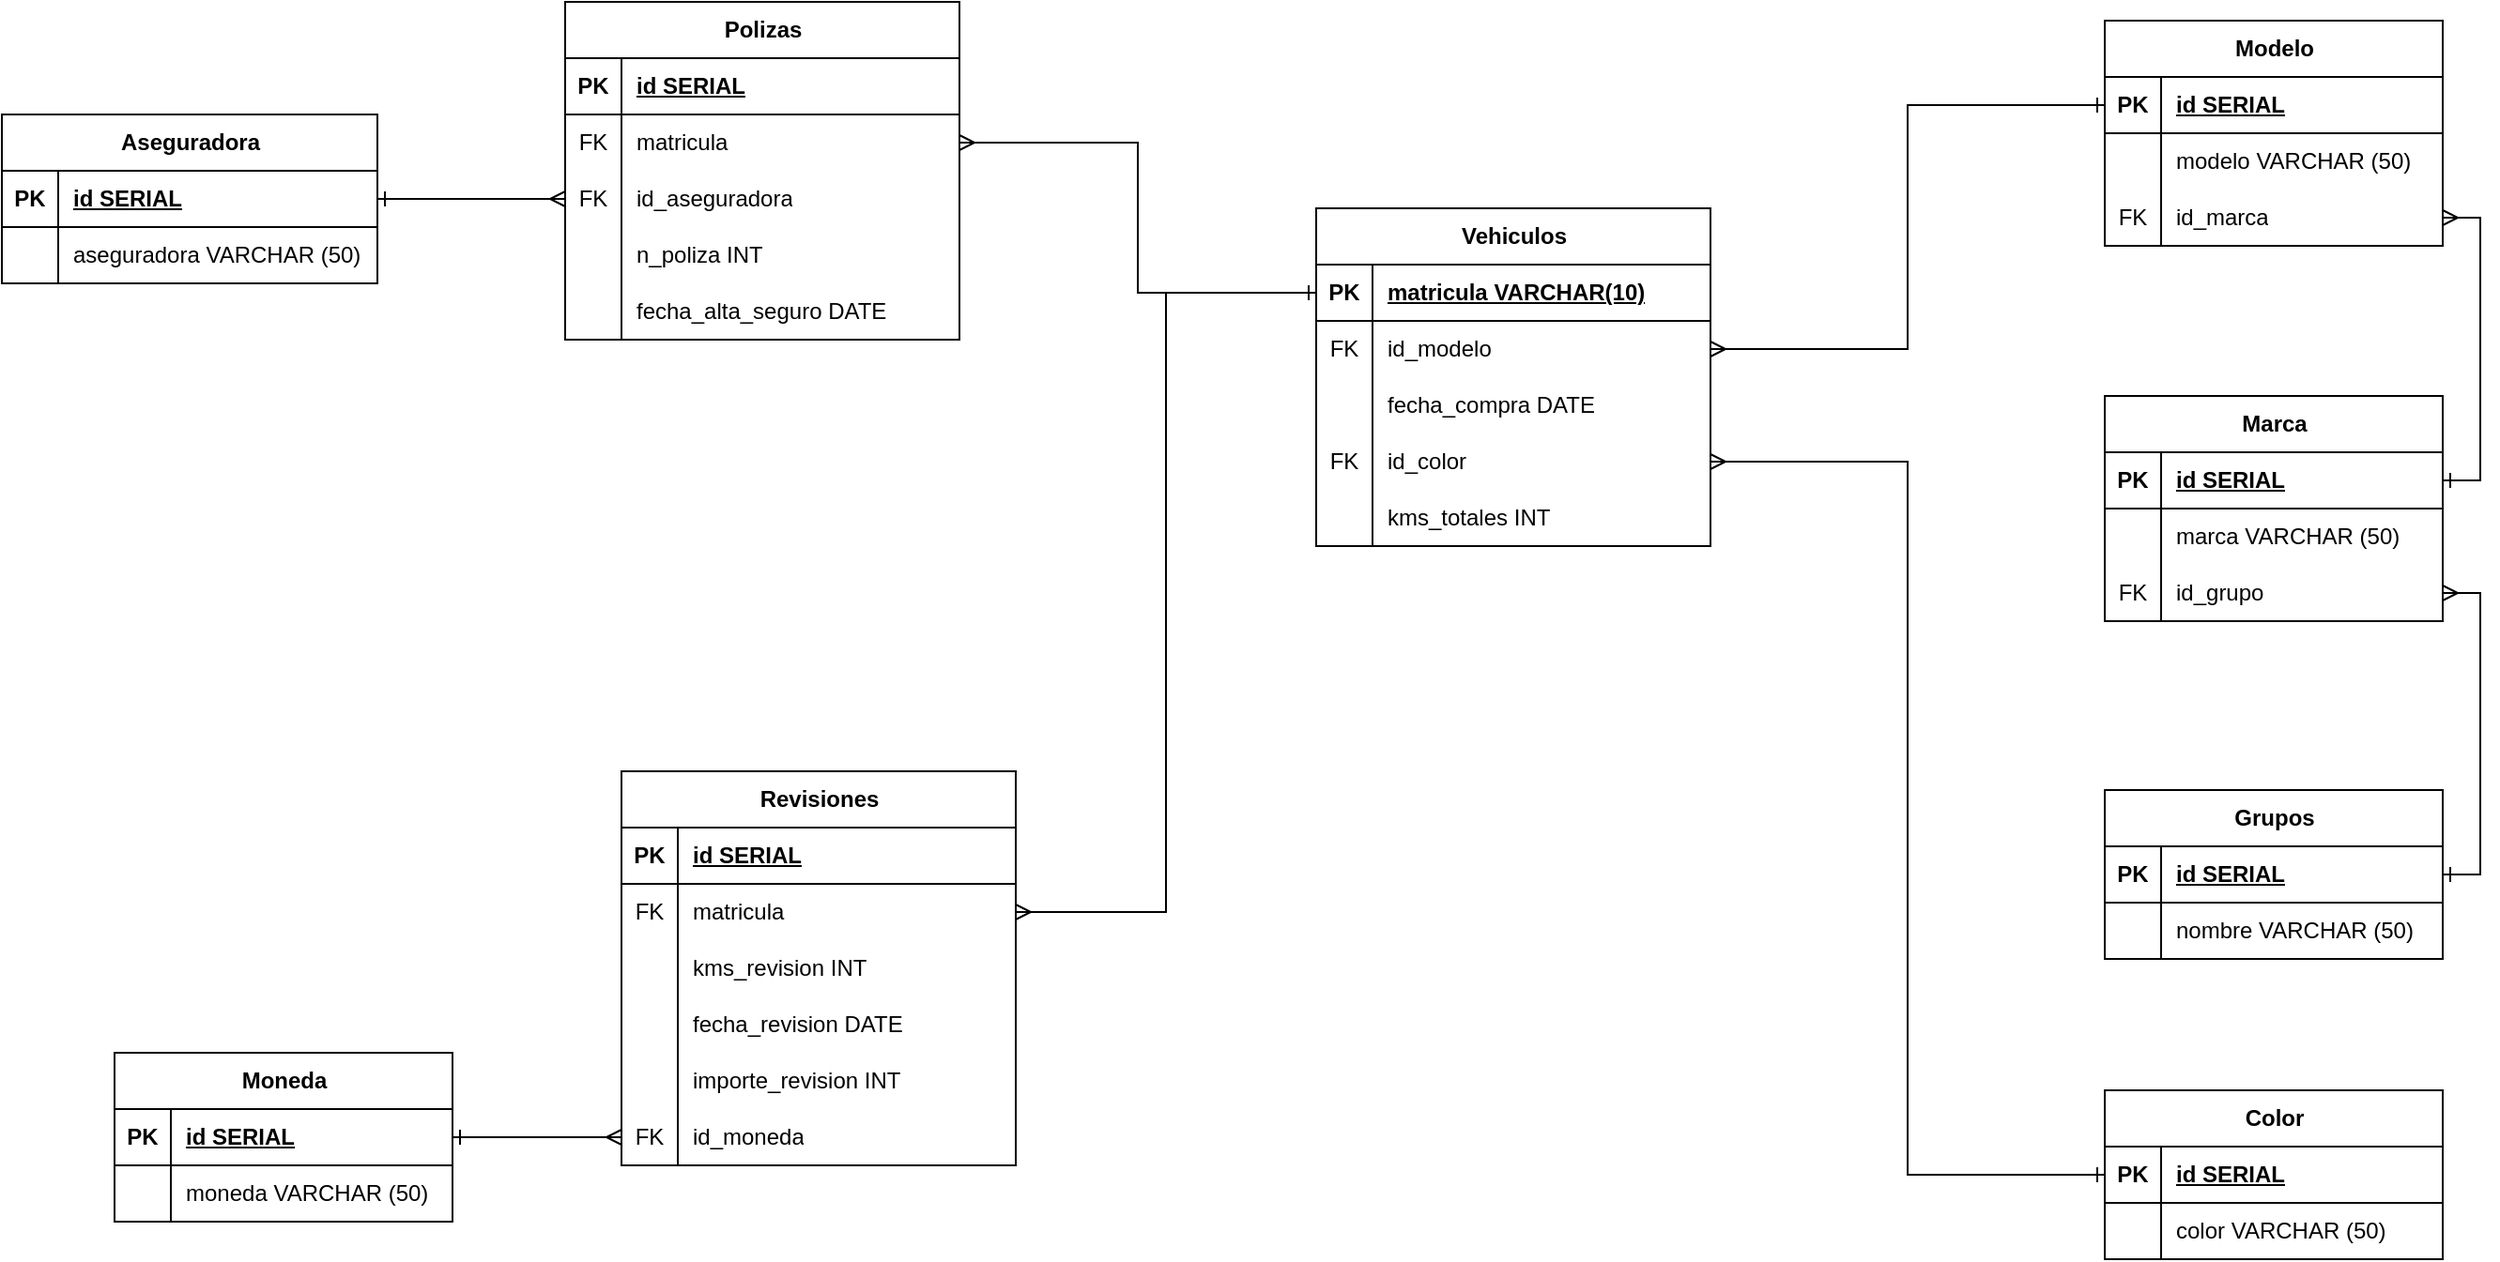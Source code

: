 <mxfile version="21.7.5" type="device">
  <diagram name="Página-1" id="83dkEfs_WurtmmHJ-R-g">
    <mxGraphModel dx="2137" dy="765" grid="1" gridSize="10" guides="1" tooltips="1" connect="1" arrows="1" fold="1" page="1" pageScale="1" pageWidth="827" pageHeight="1169" math="0" shadow="0">
      <root>
        <mxCell id="0" />
        <mxCell id="1" parent="0" />
        <mxCell id="99OTTrMmgs8FMWFduNFx-2" value="Vehiculos" style="shape=table;startSize=30;container=1;collapsible=1;childLayout=tableLayout;fixedRows=1;rowLines=0;fontStyle=1;align=center;resizeLast=1;html=1;fillColor=#FFFFFF;" parent="1" vertex="1">
          <mxGeometry x="160" y="150" width="210" height="180" as="geometry" />
        </mxCell>
        <mxCell id="99OTTrMmgs8FMWFduNFx-3" value="" style="shape=tableRow;horizontal=0;startSize=0;swimlaneHead=0;swimlaneBody=0;fillColor=none;collapsible=0;dropTarget=0;points=[[0,0.5],[1,0.5]];portConstraint=eastwest;top=0;left=0;right=0;bottom=1;" parent="99OTTrMmgs8FMWFduNFx-2" vertex="1">
          <mxGeometry y="30" width="210" height="30" as="geometry" />
        </mxCell>
        <mxCell id="99OTTrMmgs8FMWFduNFx-4" value="PK" style="shape=partialRectangle;connectable=0;fillColor=none;top=0;left=0;bottom=0;right=0;fontStyle=1;overflow=hidden;whiteSpace=wrap;html=1;" parent="99OTTrMmgs8FMWFduNFx-3" vertex="1">
          <mxGeometry width="30" height="30" as="geometry">
            <mxRectangle width="30" height="30" as="alternateBounds" />
          </mxGeometry>
        </mxCell>
        <mxCell id="99OTTrMmgs8FMWFduNFx-5" value="matricula VARCHAR(10)" style="shape=partialRectangle;connectable=0;fillColor=none;top=0;left=0;bottom=0;right=0;align=left;spacingLeft=6;fontStyle=5;overflow=hidden;whiteSpace=wrap;html=1;" parent="99OTTrMmgs8FMWFduNFx-3" vertex="1">
          <mxGeometry x="30" width="180" height="30" as="geometry">
            <mxRectangle width="180" height="30" as="alternateBounds" />
          </mxGeometry>
        </mxCell>
        <mxCell id="99OTTrMmgs8FMWFduNFx-12" value="" style="shape=tableRow;horizontal=0;startSize=0;swimlaneHead=0;swimlaneBody=0;fillColor=none;collapsible=0;dropTarget=0;points=[[0,0.5],[1,0.5]];portConstraint=eastwest;top=0;left=0;right=0;bottom=0;" parent="99OTTrMmgs8FMWFduNFx-2" vertex="1">
          <mxGeometry y="60" width="210" height="30" as="geometry" />
        </mxCell>
        <mxCell id="99OTTrMmgs8FMWFduNFx-13" value="FK" style="shape=partialRectangle;connectable=0;fillColor=none;top=0;left=0;bottom=0;right=0;editable=1;overflow=hidden;whiteSpace=wrap;html=1;" parent="99OTTrMmgs8FMWFduNFx-12" vertex="1">
          <mxGeometry width="30" height="30" as="geometry">
            <mxRectangle width="30" height="30" as="alternateBounds" />
          </mxGeometry>
        </mxCell>
        <mxCell id="99OTTrMmgs8FMWFduNFx-14" value="id_modelo&amp;nbsp;" style="shape=partialRectangle;connectable=0;fillColor=none;top=0;left=0;bottom=0;right=0;align=left;spacingLeft=6;overflow=hidden;whiteSpace=wrap;html=1;" parent="99OTTrMmgs8FMWFduNFx-12" vertex="1">
          <mxGeometry x="30" width="180" height="30" as="geometry">
            <mxRectangle width="180" height="30" as="alternateBounds" />
          </mxGeometry>
        </mxCell>
        <mxCell id="vp0rmZ0T67H0YUYcXOzB-64" value="" style="shape=tableRow;horizontal=0;startSize=0;swimlaneHead=0;swimlaneBody=0;fillColor=none;collapsible=0;dropTarget=0;points=[[0,0.5],[1,0.5]];portConstraint=eastwest;top=0;left=0;right=0;bottom=0;" parent="99OTTrMmgs8FMWFduNFx-2" vertex="1">
          <mxGeometry y="90" width="210" height="30" as="geometry" />
        </mxCell>
        <mxCell id="vp0rmZ0T67H0YUYcXOzB-65" value="" style="shape=partialRectangle;connectable=0;fillColor=none;top=0;left=0;bottom=0;right=0;editable=1;overflow=hidden;whiteSpace=wrap;html=1;" parent="vp0rmZ0T67H0YUYcXOzB-64" vertex="1">
          <mxGeometry width="30" height="30" as="geometry">
            <mxRectangle width="30" height="30" as="alternateBounds" />
          </mxGeometry>
        </mxCell>
        <mxCell id="vp0rmZ0T67H0YUYcXOzB-66" value="fecha_compra DATE" style="shape=partialRectangle;connectable=0;fillColor=none;top=0;left=0;bottom=0;right=0;align=left;spacingLeft=6;overflow=hidden;whiteSpace=wrap;html=1;" parent="vp0rmZ0T67H0YUYcXOzB-64" vertex="1">
          <mxGeometry x="30" width="180" height="30" as="geometry">
            <mxRectangle width="180" height="30" as="alternateBounds" />
          </mxGeometry>
        </mxCell>
        <mxCell id="vp0rmZ0T67H0YUYcXOzB-79" value="" style="shape=tableRow;horizontal=0;startSize=0;swimlaneHead=0;swimlaneBody=0;fillColor=none;collapsible=0;dropTarget=0;points=[[0,0.5],[1,0.5]];portConstraint=eastwest;top=0;left=0;right=0;bottom=0;" parent="99OTTrMmgs8FMWFduNFx-2" vertex="1">
          <mxGeometry y="120" width="210" height="30" as="geometry" />
        </mxCell>
        <mxCell id="vp0rmZ0T67H0YUYcXOzB-80" value="FK" style="shape=partialRectangle;connectable=0;fillColor=none;top=0;left=0;bottom=0;right=0;editable=1;overflow=hidden;whiteSpace=wrap;html=1;" parent="vp0rmZ0T67H0YUYcXOzB-79" vertex="1">
          <mxGeometry width="30" height="30" as="geometry">
            <mxRectangle width="30" height="30" as="alternateBounds" />
          </mxGeometry>
        </mxCell>
        <mxCell id="vp0rmZ0T67H0YUYcXOzB-81" value="id_color" style="shape=partialRectangle;connectable=0;fillColor=none;top=0;left=0;bottom=0;right=0;align=left;spacingLeft=6;overflow=hidden;whiteSpace=wrap;html=1;" parent="vp0rmZ0T67H0YUYcXOzB-79" vertex="1">
          <mxGeometry x="30" width="180" height="30" as="geometry">
            <mxRectangle width="180" height="30" as="alternateBounds" />
          </mxGeometry>
        </mxCell>
        <mxCell id="vp0rmZ0T67H0YUYcXOzB-76" value="" style="shape=tableRow;horizontal=0;startSize=0;swimlaneHead=0;swimlaneBody=0;fillColor=none;collapsible=0;dropTarget=0;points=[[0,0.5],[1,0.5]];portConstraint=eastwest;top=0;left=0;right=0;bottom=0;" parent="99OTTrMmgs8FMWFduNFx-2" vertex="1">
          <mxGeometry y="150" width="210" height="30" as="geometry" />
        </mxCell>
        <mxCell id="vp0rmZ0T67H0YUYcXOzB-77" value="" style="shape=partialRectangle;connectable=0;fillColor=none;top=0;left=0;bottom=0;right=0;editable=1;overflow=hidden;whiteSpace=wrap;html=1;" parent="vp0rmZ0T67H0YUYcXOzB-76" vertex="1">
          <mxGeometry width="30" height="30" as="geometry">
            <mxRectangle width="30" height="30" as="alternateBounds" />
          </mxGeometry>
        </mxCell>
        <mxCell id="vp0rmZ0T67H0YUYcXOzB-78" value="kms_totales INT" style="shape=partialRectangle;connectable=0;fillColor=none;top=0;left=0;bottom=0;right=0;align=left;spacingLeft=6;overflow=hidden;whiteSpace=wrap;html=1;" parent="vp0rmZ0T67H0YUYcXOzB-76" vertex="1">
          <mxGeometry x="30" width="180" height="30" as="geometry">
            <mxRectangle width="180" height="30" as="alternateBounds" />
          </mxGeometry>
        </mxCell>
        <mxCell id="99OTTrMmgs8FMWFduNFx-21" value="Moneda" style="shape=table;startSize=30;container=1;collapsible=1;childLayout=tableLayout;fixedRows=1;rowLines=0;fontStyle=1;align=center;resizeLast=1;html=1;fillColor=#FFFFFF;" parent="1" vertex="1">
          <mxGeometry x="-480" y="600" width="180" height="90" as="geometry" />
        </mxCell>
        <mxCell id="99OTTrMmgs8FMWFduNFx-22" value="" style="shape=tableRow;horizontal=0;startSize=0;swimlaneHead=0;swimlaneBody=0;fillColor=none;collapsible=0;dropTarget=0;points=[[0,0.5],[1,0.5]];portConstraint=eastwest;top=0;left=0;right=0;bottom=1;" parent="99OTTrMmgs8FMWFduNFx-21" vertex="1">
          <mxGeometry y="30" width="180" height="30" as="geometry" />
        </mxCell>
        <mxCell id="99OTTrMmgs8FMWFduNFx-23" value="PK" style="shape=partialRectangle;connectable=0;fillColor=none;top=0;left=0;bottom=0;right=0;fontStyle=1;overflow=hidden;whiteSpace=wrap;html=1;" parent="99OTTrMmgs8FMWFduNFx-22" vertex="1">
          <mxGeometry width="30" height="30" as="geometry">
            <mxRectangle width="30" height="30" as="alternateBounds" />
          </mxGeometry>
        </mxCell>
        <mxCell id="99OTTrMmgs8FMWFduNFx-24" value="id SERIAL" style="shape=partialRectangle;connectable=0;fillColor=none;top=0;left=0;bottom=0;right=0;align=left;spacingLeft=6;fontStyle=5;overflow=hidden;whiteSpace=wrap;html=1;" parent="99OTTrMmgs8FMWFduNFx-22" vertex="1">
          <mxGeometry x="30" width="150" height="30" as="geometry">
            <mxRectangle width="150" height="30" as="alternateBounds" />
          </mxGeometry>
        </mxCell>
        <mxCell id="99OTTrMmgs8FMWFduNFx-25" value="" style="shape=tableRow;horizontal=0;startSize=0;swimlaneHead=0;swimlaneBody=0;fillColor=none;collapsible=0;dropTarget=0;points=[[0,0.5],[1,0.5]];portConstraint=eastwest;top=0;left=0;right=0;bottom=0;" parent="99OTTrMmgs8FMWFduNFx-21" vertex="1">
          <mxGeometry y="60" width="180" height="30" as="geometry" />
        </mxCell>
        <mxCell id="99OTTrMmgs8FMWFduNFx-26" value="" style="shape=partialRectangle;connectable=0;fillColor=none;top=0;left=0;bottom=0;right=0;editable=1;overflow=hidden;whiteSpace=wrap;html=1;" parent="99OTTrMmgs8FMWFduNFx-25" vertex="1">
          <mxGeometry width="30" height="30" as="geometry">
            <mxRectangle width="30" height="30" as="alternateBounds" />
          </mxGeometry>
        </mxCell>
        <mxCell id="99OTTrMmgs8FMWFduNFx-27" value="moneda VARCHAR (50)" style="shape=partialRectangle;connectable=0;fillColor=none;top=0;left=0;bottom=0;right=0;align=left;spacingLeft=6;overflow=hidden;whiteSpace=wrap;html=1;" parent="99OTTrMmgs8FMWFduNFx-25" vertex="1">
          <mxGeometry x="30" width="150" height="30" as="geometry">
            <mxRectangle width="150" height="30" as="alternateBounds" />
          </mxGeometry>
        </mxCell>
        <mxCell id="vp0rmZ0T67H0YUYcXOzB-1" value="Color" style="shape=table;startSize=30;container=1;collapsible=1;childLayout=tableLayout;fixedRows=1;rowLines=0;fontStyle=1;align=center;resizeLast=1;html=1;fillColor=#FFFFFF;" parent="1" vertex="1">
          <mxGeometry x="580" y="620" width="180" height="90" as="geometry" />
        </mxCell>
        <mxCell id="vp0rmZ0T67H0YUYcXOzB-2" value="" style="shape=tableRow;horizontal=0;startSize=0;swimlaneHead=0;swimlaneBody=0;fillColor=none;collapsible=0;dropTarget=0;points=[[0,0.5],[1,0.5]];portConstraint=eastwest;top=0;left=0;right=0;bottom=1;" parent="vp0rmZ0T67H0YUYcXOzB-1" vertex="1">
          <mxGeometry y="30" width="180" height="30" as="geometry" />
        </mxCell>
        <mxCell id="vp0rmZ0T67H0YUYcXOzB-3" value="PK" style="shape=partialRectangle;connectable=0;fillColor=none;top=0;left=0;bottom=0;right=0;fontStyle=1;overflow=hidden;whiteSpace=wrap;html=1;" parent="vp0rmZ0T67H0YUYcXOzB-2" vertex="1">
          <mxGeometry width="30" height="30" as="geometry">
            <mxRectangle width="30" height="30" as="alternateBounds" />
          </mxGeometry>
        </mxCell>
        <mxCell id="vp0rmZ0T67H0YUYcXOzB-4" value="id SERIAL" style="shape=partialRectangle;connectable=0;fillColor=none;top=0;left=0;bottom=0;right=0;align=left;spacingLeft=6;fontStyle=5;overflow=hidden;whiteSpace=wrap;html=1;" parent="vp0rmZ0T67H0YUYcXOzB-2" vertex="1">
          <mxGeometry x="30" width="150" height="30" as="geometry">
            <mxRectangle width="150" height="30" as="alternateBounds" />
          </mxGeometry>
        </mxCell>
        <mxCell id="vp0rmZ0T67H0YUYcXOzB-5" value="" style="shape=tableRow;horizontal=0;startSize=0;swimlaneHead=0;swimlaneBody=0;fillColor=none;collapsible=0;dropTarget=0;points=[[0,0.5],[1,0.5]];portConstraint=eastwest;top=0;left=0;right=0;bottom=0;" parent="vp0rmZ0T67H0YUYcXOzB-1" vertex="1">
          <mxGeometry y="60" width="180" height="30" as="geometry" />
        </mxCell>
        <mxCell id="vp0rmZ0T67H0YUYcXOzB-6" value="" style="shape=partialRectangle;connectable=0;fillColor=none;top=0;left=0;bottom=0;right=0;editable=1;overflow=hidden;whiteSpace=wrap;html=1;" parent="vp0rmZ0T67H0YUYcXOzB-5" vertex="1">
          <mxGeometry width="30" height="30" as="geometry">
            <mxRectangle width="30" height="30" as="alternateBounds" />
          </mxGeometry>
        </mxCell>
        <mxCell id="vp0rmZ0T67H0YUYcXOzB-7" value="color VARCHAR (50)" style="shape=partialRectangle;connectable=0;fillColor=none;top=0;left=0;bottom=0;right=0;align=left;spacingLeft=6;overflow=hidden;whiteSpace=wrap;html=1;" parent="vp0rmZ0T67H0YUYcXOzB-5" vertex="1">
          <mxGeometry x="30" width="150" height="30" as="geometry">
            <mxRectangle width="150" height="30" as="alternateBounds" />
          </mxGeometry>
        </mxCell>
        <mxCell id="vp0rmZ0T67H0YUYcXOzB-8" value="Modelo" style="shape=table;startSize=30;container=1;collapsible=1;childLayout=tableLayout;fixedRows=1;rowLines=0;fontStyle=1;align=center;resizeLast=1;html=1;fillColor=#FFFFFF;" parent="1" vertex="1">
          <mxGeometry x="580" y="50" width="180" height="120" as="geometry" />
        </mxCell>
        <mxCell id="vp0rmZ0T67H0YUYcXOzB-9" value="" style="shape=tableRow;horizontal=0;startSize=0;swimlaneHead=0;swimlaneBody=0;fillColor=none;collapsible=0;dropTarget=0;points=[[0,0.5],[1,0.5]];portConstraint=eastwest;top=0;left=0;right=0;bottom=1;" parent="vp0rmZ0T67H0YUYcXOzB-8" vertex="1">
          <mxGeometry y="30" width="180" height="30" as="geometry" />
        </mxCell>
        <mxCell id="vp0rmZ0T67H0YUYcXOzB-10" value="PK" style="shape=partialRectangle;connectable=0;fillColor=none;top=0;left=0;bottom=0;right=0;fontStyle=1;overflow=hidden;whiteSpace=wrap;html=1;" parent="vp0rmZ0T67H0YUYcXOzB-9" vertex="1">
          <mxGeometry width="30" height="30" as="geometry">
            <mxRectangle width="30" height="30" as="alternateBounds" />
          </mxGeometry>
        </mxCell>
        <mxCell id="vp0rmZ0T67H0YUYcXOzB-11" value="id SERIAL" style="shape=partialRectangle;connectable=0;fillColor=none;top=0;left=0;bottom=0;right=0;align=left;spacingLeft=6;fontStyle=5;overflow=hidden;whiteSpace=wrap;html=1;" parent="vp0rmZ0T67H0YUYcXOzB-9" vertex="1">
          <mxGeometry x="30" width="150" height="30" as="geometry">
            <mxRectangle width="150" height="30" as="alternateBounds" />
          </mxGeometry>
        </mxCell>
        <mxCell id="vp0rmZ0T67H0YUYcXOzB-12" value="" style="shape=tableRow;horizontal=0;startSize=0;swimlaneHead=0;swimlaneBody=0;fillColor=none;collapsible=0;dropTarget=0;points=[[0,0.5],[1,0.5]];portConstraint=eastwest;top=0;left=0;right=0;bottom=0;" parent="vp0rmZ0T67H0YUYcXOzB-8" vertex="1">
          <mxGeometry y="60" width="180" height="30" as="geometry" />
        </mxCell>
        <mxCell id="vp0rmZ0T67H0YUYcXOzB-13" value="" style="shape=partialRectangle;connectable=0;fillColor=none;top=0;left=0;bottom=0;right=0;editable=1;overflow=hidden;whiteSpace=wrap;html=1;" parent="vp0rmZ0T67H0YUYcXOzB-12" vertex="1">
          <mxGeometry width="30" height="30" as="geometry">
            <mxRectangle width="30" height="30" as="alternateBounds" />
          </mxGeometry>
        </mxCell>
        <mxCell id="vp0rmZ0T67H0YUYcXOzB-14" value="modelo VARCHAR (50)" style="shape=partialRectangle;connectable=0;fillColor=none;top=0;left=0;bottom=0;right=0;align=left;spacingLeft=6;overflow=hidden;whiteSpace=wrap;html=1;" parent="vp0rmZ0T67H0YUYcXOzB-12" vertex="1">
          <mxGeometry x="30" width="150" height="30" as="geometry">
            <mxRectangle width="150" height="30" as="alternateBounds" />
          </mxGeometry>
        </mxCell>
        <mxCell id="vp0rmZ0T67H0YUYcXOzB-97" value="" style="shape=tableRow;horizontal=0;startSize=0;swimlaneHead=0;swimlaneBody=0;fillColor=none;collapsible=0;dropTarget=0;points=[[0,0.5],[1,0.5]];portConstraint=eastwest;top=0;left=0;right=0;bottom=0;" parent="vp0rmZ0T67H0YUYcXOzB-8" vertex="1">
          <mxGeometry y="90" width="180" height="30" as="geometry" />
        </mxCell>
        <mxCell id="vp0rmZ0T67H0YUYcXOzB-98" value="FK" style="shape=partialRectangle;connectable=0;fillColor=none;top=0;left=0;bottom=0;right=0;editable=1;overflow=hidden;whiteSpace=wrap;html=1;" parent="vp0rmZ0T67H0YUYcXOzB-97" vertex="1">
          <mxGeometry width="30" height="30" as="geometry">
            <mxRectangle width="30" height="30" as="alternateBounds" />
          </mxGeometry>
        </mxCell>
        <mxCell id="vp0rmZ0T67H0YUYcXOzB-99" value="id_marca" style="shape=partialRectangle;connectable=0;fillColor=none;top=0;left=0;bottom=0;right=0;align=left;spacingLeft=6;overflow=hidden;whiteSpace=wrap;html=1;" parent="vp0rmZ0T67H0YUYcXOzB-97" vertex="1">
          <mxGeometry x="30" width="150" height="30" as="geometry">
            <mxRectangle width="150" height="30" as="alternateBounds" />
          </mxGeometry>
        </mxCell>
        <mxCell id="vp0rmZ0T67H0YUYcXOzB-15" value="Marca" style="shape=table;startSize=30;container=1;collapsible=1;childLayout=tableLayout;fixedRows=1;rowLines=0;fontStyle=1;align=center;resizeLast=1;html=1;fillColor=#FFFFFF;" parent="1" vertex="1">
          <mxGeometry x="580" y="250" width="180" height="120" as="geometry" />
        </mxCell>
        <mxCell id="vp0rmZ0T67H0YUYcXOzB-16" value="" style="shape=tableRow;horizontal=0;startSize=0;swimlaneHead=0;swimlaneBody=0;fillColor=none;collapsible=0;dropTarget=0;points=[[0,0.5],[1,0.5]];portConstraint=eastwest;top=0;left=0;right=0;bottom=1;" parent="vp0rmZ0T67H0YUYcXOzB-15" vertex="1">
          <mxGeometry y="30" width="180" height="30" as="geometry" />
        </mxCell>
        <mxCell id="vp0rmZ0T67H0YUYcXOzB-17" value="PK" style="shape=partialRectangle;connectable=0;fillColor=none;top=0;left=0;bottom=0;right=0;fontStyle=1;overflow=hidden;whiteSpace=wrap;html=1;" parent="vp0rmZ0T67H0YUYcXOzB-16" vertex="1">
          <mxGeometry width="30" height="30" as="geometry">
            <mxRectangle width="30" height="30" as="alternateBounds" />
          </mxGeometry>
        </mxCell>
        <mxCell id="vp0rmZ0T67H0YUYcXOzB-18" value="id SERIAL" style="shape=partialRectangle;connectable=0;fillColor=none;top=0;left=0;bottom=0;right=0;align=left;spacingLeft=6;fontStyle=5;overflow=hidden;whiteSpace=wrap;html=1;" parent="vp0rmZ0T67H0YUYcXOzB-16" vertex="1">
          <mxGeometry x="30" width="150" height="30" as="geometry">
            <mxRectangle width="150" height="30" as="alternateBounds" />
          </mxGeometry>
        </mxCell>
        <mxCell id="vp0rmZ0T67H0YUYcXOzB-19" value="" style="shape=tableRow;horizontal=0;startSize=0;swimlaneHead=0;swimlaneBody=0;fillColor=none;collapsible=0;dropTarget=0;points=[[0,0.5],[1,0.5]];portConstraint=eastwest;top=0;left=0;right=0;bottom=0;" parent="vp0rmZ0T67H0YUYcXOzB-15" vertex="1">
          <mxGeometry y="60" width="180" height="30" as="geometry" />
        </mxCell>
        <mxCell id="vp0rmZ0T67H0YUYcXOzB-20" value="" style="shape=partialRectangle;connectable=0;fillColor=none;top=0;left=0;bottom=0;right=0;editable=1;overflow=hidden;whiteSpace=wrap;html=1;" parent="vp0rmZ0T67H0YUYcXOzB-19" vertex="1">
          <mxGeometry width="30" height="30" as="geometry">
            <mxRectangle width="30" height="30" as="alternateBounds" />
          </mxGeometry>
        </mxCell>
        <mxCell id="vp0rmZ0T67H0YUYcXOzB-21" value="marca VARCHAR (50)" style="shape=partialRectangle;connectable=0;fillColor=none;top=0;left=0;bottom=0;right=0;align=left;spacingLeft=6;overflow=hidden;whiteSpace=wrap;html=1;" parent="vp0rmZ0T67H0YUYcXOzB-19" vertex="1">
          <mxGeometry x="30" width="150" height="30" as="geometry">
            <mxRectangle width="150" height="30" as="alternateBounds" />
          </mxGeometry>
        </mxCell>
        <mxCell id="vp0rmZ0T67H0YUYcXOzB-100" value="" style="shape=tableRow;horizontal=0;startSize=0;swimlaneHead=0;swimlaneBody=0;fillColor=none;collapsible=0;dropTarget=0;points=[[0,0.5],[1,0.5]];portConstraint=eastwest;top=0;left=0;right=0;bottom=0;" parent="vp0rmZ0T67H0YUYcXOzB-15" vertex="1">
          <mxGeometry y="90" width="180" height="30" as="geometry" />
        </mxCell>
        <mxCell id="vp0rmZ0T67H0YUYcXOzB-101" value="FK" style="shape=partialRectangle;connectable=0;fillColor=none;top=0;left=0;bottom=0;right=0;editable=1;overflow=hidden;whiteSpace=wrap;html=1;" parent="vp0rmZ0T67H0YUYcXOzB-100" vertex="1">
          <mxGeometry width="30" height="30" as="geometry">
            <mxRectangle width="30" height="30" as="alternateBounds" />
          </mxGeometry>
        </mxCell>
        <mxCell id="vp0rmZ0T67H0YUYcXOzB-102" value="id_grupo" style="shape=partialRectangle;connectable=0;fillColor=none;top=0;left=0;bottom=0;right=0;align=left;spacingLeft=6;overflow=hidden;whiteSpace=wrap;html=1;" parent="vp0rmZ0T67H0YUYcXOzB-100" vertex="1">
          <mxGeometry x="30" width="150" height="30" as="geometry">
            <mxRectangle width="150" height="30" as="alternateBounds" />
          </mxGeometry>
        </mxCell>
        <mxCell id="vp0rmZ0T67H0YUYcXOzB-22" value="Grupos" style="shape=table;startSize=30;container=1;collapsible=1;childLayout=tableLayout;fixedRows=1;rowLines=0;fontStyle=1;align=center;resizeLast=1;html=1;fillColor=#FFFFFF;" parent="1" vertex="1">
          <mxGeometry x="580" y="460" width="180" height="90" as="geometry" />
        </mxCell>
        <mxCell id="vp0rmZ0T67H0YUYcXOzB-23" value="" style="shape=tableRow;horizontal=0;startSize=0;swimlaneHead=0;swimlaneBody=0;fillColor=none;collapsible=0;dropTarget=0;points=[[0,0.5],[1,0.5]];portConstraint=eastwest;top=0;left=0;right=0;bottom=1;" parent="vp0rmZ0T67H0YUYcXOzB-22" vertex="1">
          <mxGeometry y="30" width="180" height="30" as="geometry" />
        </mxCell>
        <mxCell id="vp0rmZ0T67H0YUYcXOzB-24" value="PK" style="shape=partialRectangle;connectable=0;fillColor=none;top=0;left=0;bottom=0;right=0;fontStyle=1;overflow=hidden;whiteSpace=wrap;html=1;" parent="vp0rmZ0T67H0YUYcXOzB-23" vertex="1">
          <mxGeometry width="30" height="30" as="geometry">
            <mxRectangle width="30" height="30" as="alternateBounds" />
          </mxGeometry>
        </mxCell>
        <mxCell id="vp0rmZ0T67H0YUYcXOzB-25" value="id SERIAL" style="shape=partialRectangle;connectable=0;fillColor=none;top=0;left=0;bottom=0;right=0;align=left;spacingLeft=6;fontStyle=5;overflow=hidden;whiteSpace=wrap;html=1;" parent="vp0rmZ0T67H0YUYcXOzB-23" vertex="1">
          <mxGeometry x="30" width="150" height="30" as="geometry">
            <mxRectangle width="150" height="30" as="alternateBounds" />
          </mxGeometry>
        </mxCell>
        <mxCell id="vp0rmZ0T67H0YUYcXOzB-26" value="" style="shape=tableRow;horizontal=0;startSize=0;swimlaneHead=0;swimlaneBody=0;fillColor=none;collapsible=0;dropTarget=0;points=[[0,0.5],[1,0.5]];portConstraint=eastwest;top=0;left=0;right=0;bottom=0;" parent="vp0rmZ0T67H0YUYcXOzB-22" vertex="1">
          <mxGeometry y="60" width="180" height="30" as="geometry" />
        </mxCell>
        <mxCell id="vp0rmZ0T67H0YUYcXOzB-27" value="" style="shape=partialRectangle;connectable=0;fillColor=none;top=0;left=0;bottom=0;right=0;editable=1;overflow=hidden;whiteSpace=wrap;html=1;" parent="vp0rmZ0T67H0YUYcXOzB-26" vertex="1">
          <mxGeometry width="30" height="30" as="geometry">
            <mxRectangle width="30" height="30" as="alternateBounds" />
          </mxGeometry>
        </mxCell>
        <mxCell id="vp0rmZ0T67H0YUYcXOzB-28" value="nombre VARCHAR (50)" style="shape=partialRectangle;connectable=0;fillColor=none;top=0;left=0;bottom=0;right=0;align=left;spacingLeft=6;overflow=hidden;whiteSpace=wrap;html=1;" parent="vp0rmZ0T67H0YUYcXOzB-26" vertex="1">
          <mxGeometry x="30" width="150" height="30" as="geometry">
            <mxRectangle width="150" height="30" as="alternateBounds" />
          </mxGeometry>
        </mxCell>
        <mxCell id="vp0rmZ0T67H0YUYcXOzB-48" value="Aseguradora" style="shape=table;startSize=30;container=1;collapsible=1;childLayout=tableLayout;fixedRows=1;rowLines=0;fontStyle=1;align=center;resizeLast=1;html=1;fillColor=#FFFFFF;" parent="1" vertex="1">
          <mxGeometry x="-540" y="100" width="200" height="90" as="geometry" />
        </mxCell>
        <mxCell id="vp0rmZ0T67H0YUYcXOzB-49" value="" style="shape=tableRow;horizontal=0;startSize=0;swimlaneHead=0;swimlaneBody=0;fillColor=none;collapsible=0;dropTarget=0;points=[[0,0.5],[1,0.5]];portConstraint=eastwest;top=0;left=0;right=0;bottom=1;" parent="vp0rmZ0T67H0YUYcXOzB-48" vertex="1">
          <mxGeometry y="30" width="200" height="30" as="geometry" />
        </mxCell>
        <mxCell id="vp0rmZ0T67H0YUYcXOzB-50" value="PK" style="shape=partialRectangle;connectable=0;fillColor=none;top=0;left=0;bottom=0;right=0;fontStyle=1;overflow=hidden;whiteSpace=wrap;html=1;" parent="vp0rmZ0T67H0YUYcXOzB-49" vertex="1">
          <mxGeometry width="30" height="30" as="geometry">
            <mxRectangle width="30" height="30" as="alternateBounds" />
          </mxGeometry>
        </mxCell>
        <mxCell id="vp0rmZ0T67H0YUYcXOzB-51" value="id SERIAL" style="shape=partialRectangle;connectable=0;fillColor=none;top=0;left=0;bottom=0;right=0;align=left;spacingLeft=6;fontStyle=5;overflow=hidden;whiteSpace=wrap;html=1;" parent="vp0rmZ0T67H0YUYcXOzB-49" vertex="1">
          <mxGeometry x="30" width="170" height="30" as="geometry">
            <mxRectangle width="170" height="30" as="alternateBounds" />
          </mxGeometry>
        </mxCell>
        <mxCell id="vp0rmZ0T67H0YUYcXOzB-52" value="" style="shape=tableRow;horizontal=0;startSize=0;swimlaneHead=0;swimlaneBody=0;fillColor=none;collapsible=0;dropTarget=0;points=[[0,0.5],[1,0.5]];portConstraint=eastwest;top=0;left=0;right=0;bottom=0;" parent="vp0rmZ0T67H0YUYcXOzB-48" vertex="1">
          <mxGeometry y="60" width="200" height="30" as="geometry" />
        </mxCell>
        <mxCell id="vp0rmZ0T67H0YUYcXOzB-53" value="" style="shape=partialRectangle;connectable=0;fillColor=none;top=0;left=0;bottom=0;right=0;editable=1;overflow=hidden;whiteSpace=wrap;html=1;" parent="vp0rmZ0T67H0YUYcXOzB-52" vertex="1">
          <mxGeometry width="30" height="30" as="geometry">
            <mxRectangle width="30" height="30" as="alternateBounds" />
          </mxGeometry>
        </mxCell>
        <mxCell id="vp0rmZ0T67H0YUYcXOzB-54" value="aseguradora VARCHAR (50)" style="shape=partialRectangle;connectable=0;fillColor=none;top=0;left=0;bottom=0;right=0;align=left;spacingLeft=6;overflow=hidden;whiteSpace=wrap;html=1;" parent="vp0rmZ0T67H0YUYcXOzB-52" vertex="1">
          <mxGeometry x="30" width="170" height="30" as="geometry">
            <mxRectangle width="170" height="30" as="alternateBounds" />
          </mxGeometry>
        </mxCell>
        <mxCell id="vp0rmZ0T67H0YUYcXOzB-105" style="edgeStyle=orthogonalEdgeStyle;rounded=0;orthogonalLoop=1;jettySize=auto;html=1;exitX=0;exitY=0.5;exitDx=0;exitDy=0;startArrow=ERone;startFill=0;endArrow=ERmany;endFill=0;" parent="1" source="vp0rmZ0T67H0YUYcXOzB-9" target="99OTTrMmgs8FMWFduNFx-12" edge="1">
          <mxGeometry relative="1" as="geometry" />
        </mxCell>
        <mxCell id="vp0rmZ0T67H0YUYcXOzB-107" style="edgeStyle=orthogonalEdgeStyle;rounded=0;orthogonalLoop=1;jettySize=auto;html=1;exitX=1;exitY=0.5;exitDx=0;exitDy=0;startArrow=ERone;startFill=0;endArrow=ERmany;endFill=0;" parent="1" source="vp0rmZ0T67H0YUYcXOzB-23" target="vp0rmZ0T67H0YUYcXOzB-100" edge="1">
          <mxGeometry relative="1" as="geometry" />
        </mxCell>
        <mxCell id="vp0rmZ0T67H0YUYcXOzB-108" style="edgeStyle=orthogonalEdgeStyle;rounded=0;orthogonalLoop=1;jettySize=auto;html=1;exitX=1;exitY=0.5;exitDx=0;exitDy=0;startArrow=ERone;startFill=0;endArrow=ERmany;endFill=0;" parent="1" source="vp0rmZ0T67H0YUYcXOzB-16" target="vp0rmZ0T67H0YUYcXOzB-97" edge="1">
          <mxGeometry relative="1" as="geometry" />
        </mxCell>
        <mxCell id="vp0rmZ0T67H0YUYcXOzB-109" style="edgeStyle=orthogonalEdgeStyle;rounded=0;orthogonalLoop=1;jettySize=auto;html=1;exitX=0;exitY=0.5;exitDx=0;exitDy=0;startArrow=ERone;startFill=0;endArrow=ERmany;endFill=0;" parent="1" source="vp0rmZ0T67H0YUYcXOzB-2" target="vp0rmZ0T67H0YUYcXOzB-79" edge="1">
          <mxGeometry relative="1" as="geometry" />
        </mxCell>
        <mxCell id="vp0rmZ0T67H0YUYcXOzB-110" value="Revisiones" style="shape=table;startSize=30;container=1;collapsible=1;childLayout=tableLayout;fixedRows=1;rowLines=0;fontStyle=1;align=center;resizeLast=1;html=1;fillColor=#FFFFFF;" parent="1" vertex="1">
          <mxGeometry x="-210" y="450" width="210" height="210" as="geometry" />
        </mxCell>
        <mxCell id="vp0rmZ0T67H0YUYcXOzB-111" value="" style="shape=tableRow;horizontal=0;startSize=0;swimlaneHead=0;swimlaneBody=0;fillColor=none;collapsible=0;dropTarget=0;points=[[0,0.5],[1,0.5]];portConstraint=eastwest;top=0;left=0;right=0;bottom=1;" parent="vp0rmZ0T67H0YUYcXOzB-110" vertex="1">
          <mxGeometry y="30" width="210" height="30" as="geometry" />
        </mxCell>
        <mxCell id="vp0rmZ0T67H0YUYcXOzB-112" value="PK" style="shape=partialRectangle;connectable=0;fillColor=none;top=0;left=0;bottom=0;right=0;fontStyle=1;overflow=hidden;whiteSpace=wrap;html=1;" parent="vp0rmZ0T67H0YUYcXOzB-111" vertex="1">
          <mxGeometry width="30" height="30" as="geometry">
            <mxRectangle width="30" height="30" as="alternateBounds" />
          </mxGeometry>
        </mxCell>
        <mxCell id="vp0rmZ0T67H0YUYcXOzB-113" value="id SERIAL" style="shape=partialRectangle;connectable=0;fillColor=none;top=0;left=0;bottom=0;right=0;align=left;spacingLeft=6;fontStyle=5;overflow=hidden;whiteSpace=wrap;html=1;" parent="vp0rmZ0T67H0YUYcXOzB-111" vertex="1">
          <mxGeometry x="30" width="180" height="30" as="geometry">
            <mxRectangle width="180" height="30" as="alternateBounds" />
          </mxGeometry>
        </mxCell>
        <mxCell id="vp0rmZ0T67H0YUYcXOzB-132" value="" style="shape=tableRow;horizontal=0;startSize=0;swimlaneHead=0;swimlaneBody=0;fillColor=none;collapsible=0;dropTarget=0;points=[[0,0.5],[1,0.5]];portConstraint=eastwest;top=0;left=0;right=0;bottom=0;" parent="vp0rmZ0T67H0YUYcXOzB-110" vertex="1">
          <mxGeometry y="60" width="210" height="30" as="geometry" />
        </mxCell>
        <mxCell id="vp0rmZ0T67H0YUYcXOzB-133" value="FK" style="shape=partialRectangle;connectable=0;fillColor=none;top=0;left=0;bottom=0;right=0;editable=1;overflow=hidden;whiteSpace=wrap;html=1;" parent="vp0rmZ0T67H0YUYcXOzB-132" vertex="1">
          <mxGeometry width="30" height="30" as="geometry">
            <mxRectangle width="30" height="30" as="alternateBounds" />
          </mxGeometry>
        </mxCell>
        <mxCell id="vp0rmZ0T67H0YUYcXOzB-134" value="matricula" style="shape=partialRectangle;connectable=0;fillColor=none;top=0;left=0;bottom=0;right=0;align=left;spacingLeft=6;overflow=hidden;whiteSpace=wrap;html=1;" parent="vp0rmZ0T67H0YUYcXOzB-132" vertex="1">
          <mxGeometry x="30" width="180" height="30" as="geometry">
            <mxRectangle width="180" height="30" as="alternateBounds" />
          </mxGeometry>
        </mxCell>
        <mxCell id="vp0rmZ0T67H0YUYcXOzB-138" value="" style="shape=tableRow;horizontal=0;startSize=0;swimlaneHead=0;swimlaneBody=0;fillColor=none;collapsible=0;dropTarget=0;points=[[0,0.5],[1,0.5]];portConstraint=eastwest;top=0;left=0;right=0;bottom=0;" parent="vp0rmZ0T67H0YUYcXOzB-110" vertex="1">
          <mxGeometry y="90" width="210" height="30" as="geometry" />
        </mxCell>
        <mxCell id="vp0rmZ0T67H0YUYcXOzB-139" value="" style="shape=partialRectangle;connectable=0;fillColor=none;top=0;left=0;bottom=0;right=0;editable=1;overflow=hidden;whiteSpace=wrap;html=1;" parent="vp0rmZ0T67H0YUYcXOzB-138" vertex="1">
          <mxGeometry width="30" height="30" as="geometry">
            <mxRectangle width="30" height="30" as="alternateBounds" />
          </mxGeometry>
        </mxCell>
        <mxCell id="vp0rmZ0T67H0YUYcXOzB-140" value="kms_revision INT" style="shape=partialRectangle;connectable=0;fillColor=none;top=0;left=0;bottom=0;right=0;align=left;spacingLeft=6;overflow=hidden;whiteSpace=wrap;html=1;" parent="vp0rmZ0T67H0YUYcXOzB-138" vertex="1">
          <mxGeometry x="30" width="180" height="30" as="geometry">
            <mxRectangle width="180" height="30" as="alternateBounds" />
          </mxGeometry>
        </mxCell>
        <mxCell id="vp0rmZ0T67H0YUYcXOzB-141" value="" style="shape=tableRow;horizontal=0;startSize=0;swimlaneHead=0;swimlaneBody=0;fillColor=none;collapsible=0;dropTarget=0;points=[[0,0.5],[1,0.5]];portConstraint=eastwest;top=0;left=0;right=0;bottom=0;" parent="vp0rmZ0T67H0YUYcXOzB-110" vertex="1">
          <mxGeometry y="120" width="210" height="30" as="geometry" />
        </mxCell>
        <mxCell id="vp0rmZ0T67H0YUYcXOzB-142" value="" style="shape=partialRectangle;connectable=0;fillColor=none;top=0;left=0;bottom=0;right=0;editable=1;overflow=hidden;whiteSpace=wrap;html=1;" parent="vp0rmZ0T67H0YUYcXOzB-141" vertex="1">
          <mxGeometry width="30" height="30" as="geometry">
            <mxRectangle width="30" height="30" as="alternateBounds" />
          </mxGeometry>
        </mxCell>
        <mxCell id="vp0rmZ0T67H0YUYcXOzB-143" value="fecha_revision DATE" style="shape=partialRectangle;connectable=0;fillColor=none;top=0;left=0;bottom=0;right=0;align=left;spacingLeft=6;overflow=hidden;whiteSpace=wrap;html=1;" parent="vp0rmZ0T67H0YUYcXOzB-141" vertex="1">
          <mxGeometry x="30" width="180" height="30" as="geometry">
            <mxRectangle width="180" height="30" as="alternateBounds" />
          </mxGeometry>
        </mxCell>
        <mxCell id="vp0rmZ0T67H0YUYcXOzB-144" value="" style="shape=tableRow;horizontal=0;startSize=0;swimlaneHead=0;swimlaneBody=0;fillColor=none;collapsible=0;dropTarget=0;points=[[0,0.5],[1,0.5]];portConstraint=eastwest;top=0;left=0;right=0;bottom=0;" parent="vp0rmZ0T67H0YUYcXOzB-110" vertex="1">
          <mxGeometry y="150" width="210" height="30" as="geometry" />
        </mxCell>
        <mxCell id="vp0rmZ0T67H0YUYcXOzB-145" value="" style="shape=partialRectangle;connectable=0;fillColor=none;top=0;left=0;bottom=0;right=0;editable=1;overflow=hidden;whiteSpace=wrap;html=1;" parent="vp0rmZ0T67H0YUYcXOzB-144" vertex="1">
          <mxGeometry width="30" height="30" as="geometry">
            <mxRectangle width="30" height="30" as="alternateBounds" />
          </mxGeometry>
        </mxCell>
        <mxCell id="vp0rmZ0T67H0YUYcXOzB-146" value="importe_revision INT" style="shape=partialRectangle;connectable=0;fillColor=none;top=0;left=0;bottom=0;right=0;align=left;spacingLeft=6;overflow=hidden;whiteSpace=wrap;html=1;" parent="vp0rmZ0T67H0YUYcXOzB-144" vertex="1">
          <mxGeometry x="30" width="180" height="30" as="geometry">
            <mxRectangle width="180" height="30" as="alternateBounds" />
          </mxGeometry>
        </mxCell>
        <mxCell id="vp0rmZ0T67H0YUYcXOzB-135" value="" style="shape=tableRow;horizontal=0;startSize=0;swimlaneHead=0;swimlaneBody=0;fillColor=none;collapsible=0;dropTarget=0;points=[[0,0.5],[1,0.5]];portConstraint=eastwest;top=0;left=0;right=0;bottom=0;" parent="vp0rmZ0T67H0YUYcXOzB-110" vertex="1">
          <mxGeometry y="180" width="210" height="30" as="geometry" />
        </mxCell>
        <mxCell id="vp0rmZ0T67H0YUYcXOzB-136" value="FK" style="shape=partialRectangle;connectable=0;fillColor=none;top=0;left=0;bottom=0;right=0;editable=1;overflow=hidden;whiteSpace=wrap;html=1;" parent="vp0rmZ0T67H0YUYcXOzB-135" vertex="1">
          <mxGeometry width="30" height="30" as="geometry">
            <mxRectangle width="30" height="30" as="alternateBounds" />
          </mxGeometry>
        </mxCell>
        <mxCell id="vp0rmZ0T67H0YUYcXOzB-137" value="id_moneda" style="shape=partialRectangle;connectable=0;fillColor=none;top=0;left=0;bottom=0;right=0;align=left;spacingLeft=6;overflow=hidden;whiteSpace=wrap;html=1;" parent="vp0rmZ0T67H0YUYcXOzB-135" vertex="1">
          <mxGeometry x="30" width="180" height="30" as="geometry">
            <mxRectangle width="180" height="30" as="alternateBounds" />
          </mxGeometry>
        </mxCell>
        <mxCell id="vp0rmZ0T67H0YUYcXOzB-147" value="Polizas" style="shape=table;startSize=30;container=1;collapsible=1;childLayout=tableLayout;fixedRows=1;rowLines=0;fontStyle=1;align=center;resizeLast=1;html=1;fillColor=#FFFFFF;" parent="1" vertex="1">
          <mxGeometry x="-240" y="40" width="210" height="180" as="geometry" />
        </mxCell>
        <mxCell id="vp0rmZ0T67H0YUYcXOzB-148" value="" style="shape=tableRow;horizontal=0;startSize=0;swimlaneHead=0;swimlaneBody=0;fillColor=none;collapsible=0;dropTarget=0;points=[[0,0.5],[1,0.5]];portConstraint=eastwest;top=0;left=0;right=0;bottom=1;" parent="vp0rmZ0T67H0YUYcXOzB-147" vertex="1">
          <mxGeometry y="30" width="210" height="30" as="geometry" />
        </mxCell>
        <mxCell id="vp0rmZ0T67H0YUYcXOzB-149" value="PK" style="shape=partialRectangle;connectable=0;fillColor=none;top=0;left=0;bottom=0;right=0;fontStyle=1;overflow=hidden;whiteSpace=wrap;html=1;" parent="vp0rmZ0T67H0YUYcXOzB-148" vertex="1">
          <mxGeometry width="30" height="30" as="geometry">
            <mxRectangle width="30" height="30" as="alternateBounds" />
          </mxGeometry>
        </mxCell>
        <mxCell id="vp0rmZ0T67H0YUYcXOzB-150" value="id SERIAL" style="shape=partialRectangle;connectable=0;fillColor=none;top=0;left=0;bottom=0;right=0;align=left;spacingLeft=6;fontStyle=5;overflow=hidden;whiteSpace=wrap;html=1;" parent="vp0rmZ0T67H0YUYcXOzB-148" vertex="1">
          <mxGeometry x="30" width="180" height="30" as="geometry">
            <mxRectangle width="180" height="30" as="alternateBounds" />
          </mxGeometry>
        </mxCell>
        <mxCell id="vp0rmZ0T67H0YUYcXOzB-169" value="" style="shape=tableRow;horizontal=0;startSize=0;swimlaneHead=0;swimlaneBody=0;fillColor=none;collapsible=0;dropTarget=0;points=[[0,0.5],[1,0.5]];portConstraint=eastwest;top=0;left=0;right=0;bottom=0;" parent="vp0rmZ0T67H0YUYcXOzB-147" vertex="1">
          <mxGeometry y="60" width="210" height="30" as="geometry" />
        </mxCell>
        <mxCell id="vp0rmZ0T67H0YUYcXOzB-170" value="FK" style="shape=partialRectangle;connectable=0;fillColor=none;top=0;left=0;bottom=0;right=0;editable=1;overflow=hidden;whiteSpace=wrap;html=1;" parent="vp0rmZ0T67H0YUYcXOzB-169" vertex="1">
          <mxGeometry width="30" height="30" as="geometry">
            <mxRectangle width="30" height="30" as="alternateBounds" />
          </mxGeometry>
        </mxCell>
        <mxCell id="vp0rmZ0T67H0YUYcXOzB-171" value="matricula" style="shape=partialRectangle;connectable=0;fillColor=none;top=0;left=0;bottom=0;right=0;align=left;spacingLeft=6;overflow=hidden;whiteSpace=wrap;html=1;" parent="vp0rmZ0T67H0YUYcXOzB-169" vertex="1">
          <mxGeometry x="30" width="180" height="30" as="geometry">
            <mxRectangle width="180" height="30" as="alternateBounds" />
          </mxGeometry>
        </mxCell>
        <mxCell id="vp0rmZ0T67H0YUYcXOzB-188" value="" style="shape=tableRow;horizontal=0;startSize=0;swimlaneHead=0;swimlaneBody=0;fillColor=none;collapsible=0;dropTarget=0;points=[[0,0.5],[1,0.5]];portConstraint=eastwest;top=0;left=0;right=0;bottom=0;" parent="vp0rmZ0T67H0YUYcXOzB-147" vertex="1">
          <mxGeometry y="90" width="210" height="30" as="geometry" />
        </mxCell>
        <mxCell id="vp0rmZ0T67H0YUYcXOzB-189" value="FK" style="shape=partialRectangle;connectable=0;fillColor=none;top=0;left=0;bottom=0;right=0;editable=1;overflow=hidden;whiteSpace=wrap;html=1;" parent="vp0rmZ0T67H0YUYcXOzB-188" vertex="1">
          <mxGeometry width="30" height="30" as="geometry">
            <mxRectangle width="30" height="30" as="alternateBounds" />
          </mxGeometry>
        </mxCell>
        <mxCell id="vp0rmZ0T67H0YUYcXOzB-190" value="id_aseguradora" style="shape=partialRectangle;connectable=0;fillColor=none;top=0;left=0;bottom=0;right=0;align=left;spacingLeft=6;overflow=hidden;whiteSpace=wrap;html=1;" parent="vp0rmZ0T67H0YUYcXOzB-188" vertex="1">
          <mxGeometry x="30" width="180" height="30" as="geometry">
            <mxRectangle width="180" height="30" as="alternateBounds" />
          </mxGeometry>
        </mxCell>
        <mxCell id="vp0rmZ0T67H0YUYcXOzB-163" value="" style="shape=tableRow;horizontal=0;startSize=0;swimlaneHead=0;swimlaneBody=0;fillColor=none;collapsible=0;dropTarget=0;points=[[0,0.5],[1,0.5]];portConstraint=eastwest;top=0;left=0;right=0;bottom=0;" parent="vp0rmZ0T67H0YUYcXOzB-147" vertex="1">
          <mxGeometry y="120" width="210" height="30" as="geometry" />
        </mxCell>
        <mxCell id="vp0rmZ0T67H0YUYcXOzB-164" value="" style="shape=partialRectangle;connectable=0;fillColor=none;top=0;left=0;bottom=0;right=0;editable=1;overflow=hidden;whiteSpace=wrap;html=1;" parent="vp0rmZ0T67H0YUYcXOzB-163" vertex="1">
          <mxGeometry width="30" height="30" as="geometry">
            <mxRectangle width="30" height="30" as="alternateBounds" />
          </mxGeometry>
        </mxCell>
        <mxCell id="vp0rmZ0T67H0YUYcXOzB-165" value="n_poliza INT" style="shape=partialRectangle;connectable=0;fillColor=none;top=0;left=0;bottom=0;right=0;align=left;spacingLeft=6;overflow=hidden;whiteSpace=wrap;html=1;" parent="vp0rmZ0T67H0YUYcXOzB-163" vertex="1">
          <mxGeometry x="30" width="180" height="30" as="geometry">
            <mxRectangle width="180" height="30" as="alternateBounds" />
          </mxGeometry>
        </mxCell>
        <mxCell id="vp0rmZ0T67H0YUYcXOzB-166" value="" style="shape=tableRow;horizontal=0;startSize=0;swimlaneHead=0;swimlaneBody=0;fillColor=none;collapsible=0;dropTarget=0;points=[[0,0.5],[1,0.5]];portConstraint=eastwest;top=0;left=0;right=0;bottom=0;" parent="vp0rmZ0T67H0YUYcXOzB-147" vertex="1">
          <mxGeometry y="150" width="210" height="30" as="geometry" />
        </mxCell>
        <mxCell id="vp0rmZ0T67H0YUYcXOzB-167" value="" style="shape=partialRectangle;connectable=0;fillColor=none;top=0;left=0;bottom=0;right=0;editable=1;overflow=hidden;whiteSpace=wrap;html=1;" parent="vp0rmZ0T67H0YUYcXOzB-166" vertex="1">
          <mxGeometry width="30" height="30" as="geometry">
            <mxRectangle width="30" height="30" as="alternateBounds" />
          </mxGeometry>
        </mxCell>
        <mxCell id="vp0rmZ0T67H0YUYcXOzB-168" value="fecha_alta_seguro DATE" style="shape=partialRectangle;connectable=0;fillColor=none;top=0;left=0;bottom=0;right=0;align=left;spacingLeft=6;overflow=hidden;whiteSpace=wrap;html=1;" parent="vp0rmZ0T67H0YUYcXOzB-166" vertex="1">
          <mxGeometry x="30" width="180" height="30" as="geometry">
            <mxRectangle width="180" height="30" as="alternateBounds" />
          </mxGeometry>
        </mxCell>
        <mxCell id="vp0rmZ0T67H0YUYcXOzB-185" style="edgeStyle=orthogonalEdgeStyle;rounded=0;orthogonalLoop=1;jettySize=auto;html=1;exitX=0;exitY=0.5;exitDx=0;exitDy=0;startArrow=ERone;startFill=0;endArrow=ERmany;endFill=0;" parent="1" source="99OTTrMmgs8FMWFduNFx-3" target="vp0rmZ0T67H0YUYcXOzB-169" edge="1">
          <mxGeometry relative="1" as="geometry" />
        </mxCell>
        <mxCell id="vp0rmZ0T67H0YUYcXOzB-191" style="edgeStyle=orthogonalEdgeStyle;rounded=0;orthogonalLoop=1;jettySize=auto;html=1;exitX=1;exitY=0.5;exitDx=0;exitDy=0;startArrow=ERone;startFill=0;endArrow=ERmany;endFill=0;" parent="1" source="vp0rmZ0T67H0YUYcXOzB-49" target="vp0rmZ0T67H0YUYcXOzB-188" edge="1">
          <mxGeometry relative="1" as="geometry" />
        </mxCell>
        <mxCell id="vp0rmZ0T67H0YUYcXOzB-192" style="edgeStyle=orthogonalEdgeStyle;rounded=0;orthogonalLoop=1;jettySize=auto;html=1;exitX=1;exitY=0.5;exitDx=0;exitDy=0;startArrow=ERone;startFill=0;endArrow=ERmany;endFill=0;" parent="1" source="99OTTrMmgs8FMWFduNFx-22" target="vp0rmZ0T67H0YUYcXOzB-135" edge="1">
          <mxGeometry relative="1" as="geometry" />
        </mxCell>
        <mxCell id="vp0rmZ0T67H0YUYcXOzB-193" style="edgeStyle=orthogonalEdgeStyle;rounded=0;orthogonalLoop=1;jettySize=auto;html=1;exitX=0;exitY=0.5;exitDx=0;exitDy=0;entryX=1;entryY=0.5;entryDx=0;entryDy=0;startArrow=ERone;startFill=0;endArrow=ERmany;endFill=0;" parent="1" source="99OTTrMmgs8FMWFduNFx-3" target="vp0rmZ0T67H0YUYcXOzB-132" edge="1">
          <mxGeometry relative="1" as="geometry" />
        </mxCell>
      </root>
    </mxGraphModel>
  </diagram>
</mxfile>
